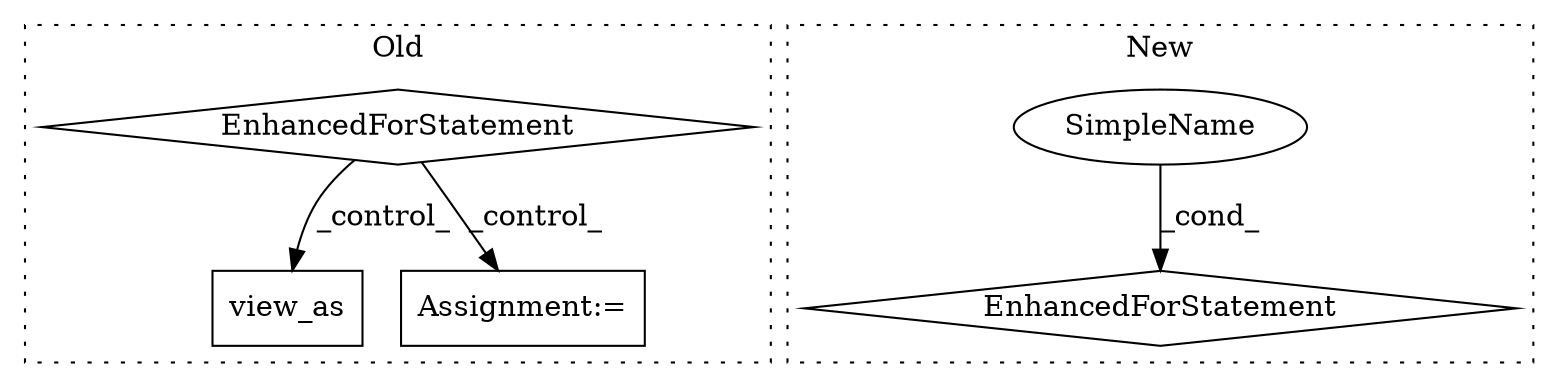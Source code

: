 digraph G {
subgraph cluster0 {
1 [label="view_as" a="32" s="6066,6080" l="8,1" shape="box"];
4 [label="EnhancedForStatement" a="70" s="5825,5897" l="53,2" shape="diamond"];
5 [label="Assignment:=" a="7" s="5968" l="1" shape="box"];
label = "Old";
style="dotted";
}
subgraph cluster1 {
2 [label="EnhancedForStatement" a="70" s="5876,5956" l="57,2" shape="diamond"];
3 [label="SimpleName" a="42" s="5937" l="1" shape="ellipse"];
label = "New";
style="dotted";
}
3 -> 2 [label="_cond_"];
4 -> 1 [label="_control_"];
4 -> 5 [label="_control_"];
}